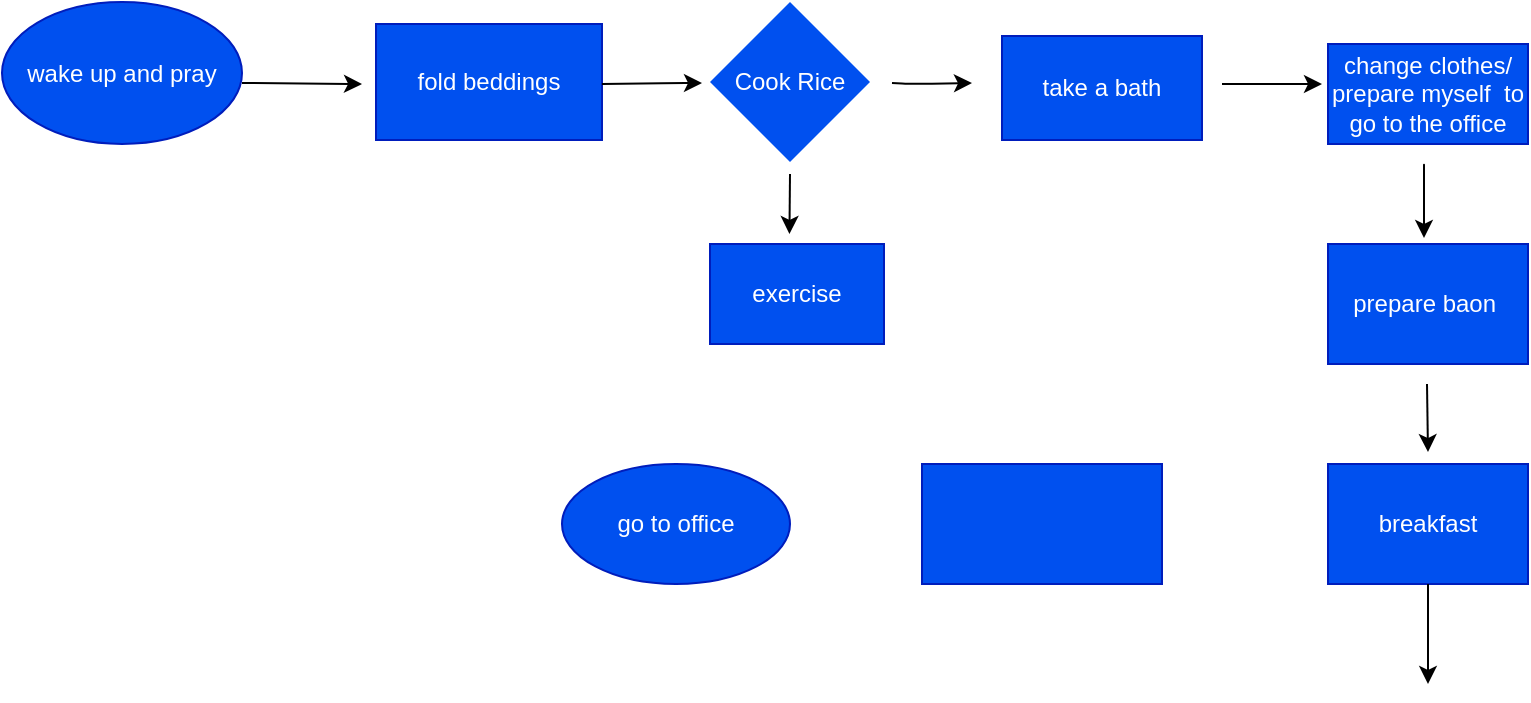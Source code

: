 <mxfile version="14.9.7" type="github">
  <diagram id="prtHgNgQTEPvFCAcTncT" name="Page-1">
    <mxGraphModel dx="868" dy="451" grid="1" gridSize="10" guides="1" tooltips="1" connect="1" arrows="1" fold="1" page="1" pageScale="1" pageWidth="827" pageHeight="1169" math="0" shadow="0">
      <root>
        <mxCell id="0" />
        <mxCell id="1" parent="0" />
        <mxCell id="FxtruJN3R3AedCaF8eoS-4" value="fold beddings" style="rounded=0;whiteSpace=wrap;html=1;strokeColor=#001DBC;fontColor=#ffffff;fillColor=#0050EF;" vertex="1" parent="1">
          <mxGeometry x="207" y="140" width="113" height="58" as="geometry" />
        </mxCell>
        <mxCell id="FxtruJN3R3AedCaF8eoS-12" value="Cook Rice" style="rhombus;whiteSpace=wrap;html=1;fontColor=#ffffff;strokeColor=none;fillColor=#0050EF;" vertex="1" parent="1">
          <mxGeometry x="374" y="129" width="80" height="80" as="geometry" />
        </mxCell>
        <mxCell id="FxtruJN3R3AedCaF8eoS-15" value="" style="endArrow=classic;html=1;" edge="1" parent="1">
          <mxGeometry width="50" height="50" relative="1" as="geometry">
            <mxPoint x="414" y="215" as="sourcePoint" />
            <mxPoint x="413.727" y="245" as="targetPoint" />
          </mxGeometry>
        </mxCell>
        <mxCell id="FxtruJN3R3AedCaF8eoS-16" value="exercise" style="rounded=0;whiteSpace=wrap;html=1;fillColor=#0050ef;fontColor=#ffffff;strokeColor=#001DBC;" vertex="1" parent="1">
          <mxGeometry x="374" y="250" width="87" height="50" as="geometry" />
        </mxCell>
        <mxCell id="FxtruJN3R3AedCaF8eoS-17" value="" style="endArrow=classic;html=1;" edge="1" parent="1">
          <mxGeometry width="50" height="50" relative="1" as="geometry">
            <mxPoint x="320" y="170" as="sourcePoint" />
            <mxPoint x="370" y="169.5" as="targetPoint" />
            <Array as="points">
              <mxPoint x="360" y="169.5" />
            </Array>
          </mxGeometry>
        </mxCell>
        <mxCell id="FxtruJN3R3AedCaF8eoS-18" value="" style="endArrow=classic;html=1;" edge="1" parent="1">
          <mxGeometry width="50" height="50" relative="1" as="geometry">
            <mxPoint x="140" y="169.5" as="sourcePoint" />
            <mxPoint x="200" y="170" as="targetPoint" />
          </mxGeometry>
        </mxCell>
        <mxCell id="FxtruJN3R3AedCaF8eoS-19" value="" style="endArrow=classic;html=1;" edge="1" parent="1">
          <mxGeometry width="50" height="50" relative="1" as="geometry">
            <mxPoint x="465" y="169.5" as="sourcePoint" />
            <mxPoint x="505" y="169.5" as="targetPoint" />
            <Array as="points">
              <mxPoint x="475" y="170" />
            </Array>
          </mxGeometry>
        </mxCell>
        <mxCell id="FxtruJN3R3AedCaF8eoS-20" value="take a bath" style="rounded=0;whiteSpace=wrap;html=1;fillColor=#0050ef;fontColor=#ffffff;strokeColor=#001DBC;" vertex="1" parent="1">
          <mxGeometry x="520" y="146" width="100" height="52" as="geometry" />
        </mxCell>
        <mxCell id="FxtruJN3R3AedCaF8eoS-21" value="" style="endArrow=classic;html=1;" edge="1" parent="1">
          <mxGeometry width="50" height="50" relative="1" as="geometry">
            <mxPoint x="630" y="170" as="sourcePoint" />
            <mxPoint x="680" y="170" as="targetPoint" />
          </mxGeometry>
        </mxCell>
        <mxCell id="FxtruJN3R3AedCaF8eoS-22" value="change clothes/ prepare myself&amp;nbsp; to go to the office" style="rounded=0;whiteSpace=wrap;html=1;fillColor=#0050ef;strokeColor=#001DBC;fontColor=#ffffff;" vertex="1" parent="1">
          <mxGeometry x="683" y="150" width="100" height="50" as="geometry" />
        </mxCell>
        <mxCell id="FxtruJN3R3AedCaF8eoS-24" value="prepare baon&amp;nbsp;" style="rounded=0;whiteSpace=wrap;html=1;strokeColor=#001DBC;fillColor=#0050ef;fontColor=#ffffff;" vertex="1" parent="1">
          <mxGeometry x="683" y="250" width="100" height="60" as="geometry" />
        </mxCell>
        <mxCell id="FxtruJN3R3AedCaF8eoS-25" value="wake up and pray" style="ellipse;whiteSpace=wrap;html=1;fillColor=#0050ef;fontColor=#ffffff;strokeColor=#001DBC;" vertex="1" parent="1">
          <mxGeometry x="20" y="129" width="120" height="71" as="geometry" />
        </mxCell>
        <mxCell id="FxtruJN3R3AedCaF8eoS-26" value="breakfast" style="rounded=0;whiteSpace=wrap;html=1;strokeColor=#001DBC;fontColor=#ffffff;fillColor=#0050EF;" vertex="1" parent="1">
          <mxGeometry x="683" y="360" width="100" height="60" as="geometry" />
        </mxCell>
        <mxCell id="FxtruJN3R3AedCaF8eoS-27" value="" style="endArrow=classic;html=1;" edge="1" parent="1">
          <mxGeometry width="50" height="50" relative="1" as="geometry">
            <mxPoint x="732.5" y="320" as="sourcePoint" />
            <mxPoint x="733" y="354" as="targetPoint" />
          </mxGeometry>
        </mxCell>
        <mxCell id="FxtruJN3R3AedCaF8eoS-33" value="" style="endArrow=classic;html=1;" edge="1" parent="1">
          <mxGeometry width="50" height="50" relative="1" as="geometry">
            <mxPoint x="731" y="217" as="sourcePoint" />
            <mxPoint x="731" y="247" as="targetPoint" />
            <Array as="points">
              <mxPoint x="731" y="207" />
            </Array>
          </mxGeometry>
        </mxCell>
        <mxCell id="FxtruJN3R3AedCaF8eoS-35" value="" style="endArrow=classic;html=1;startArrow=none;exitX=0.5;exitY=1;exitDx=0;exitDy=0;" edge="1" parent="1" source="FxtruJN3R3AedCaF8eoS-26">
          <mxGeometry width="50" height="50" relative="1" as="geometry">
            <mxPoint x="720" y="490" as="sourcePoint" />
            <mxPoint x="733" y="470" as="targetPoint" />
          </mxGeometry>
        </mxCell>
        <mxCell id="FxtruJN3R3AedCaF8eoS-29" value="go to office" style="ellipse;whiteSpace=wrap;html=1;fontColor=#ffffff;fillColor=#0050EF;strokeColor=#001DBC;" vertex="1" parent="1">
          <mxGeometry x="300" y="360" width="114" height="60" as="geometry" />
        </mxCell>
        <mxCell id="FxtruJN3R3AedCaF8eoS-38" value="" style="rounded=0;whiteSpace=wrap;html=1;strokeColor=#001DBC;fillColor=#0050EF;" vertex="1" parent="1">
          <mxGeometry x="480" y="360" width="120" height="60" as="geometry" />
        </mxCell>
      </root>
    </mxGraphModel>
  </diagram>
</mxfile>
